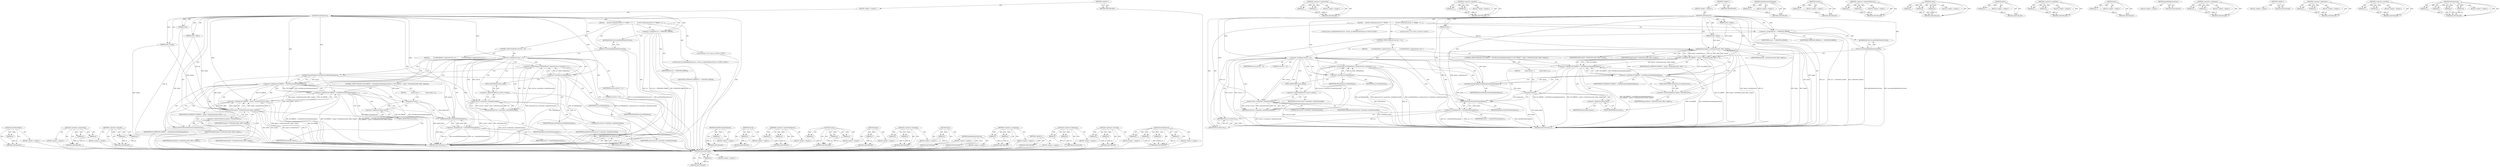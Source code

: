 digraph "setDataSource" {
vulnerable_152 [label=<(METHOD,attachNewPlayer)>];
vulnerable_153 [label=<(PARAM,p1)>];
vulnerable_154 [label=<(BLOCK,&lt;empty&gt;,&lt;empty&gt;)>];
vulnerable_155 [label=<(METHOD_RETURN,ANY)>];
vulnerable_102 [label=<(METHOD,&lt;operator&gt;.greaterThan)>];
vulnerable_103 [label=<(PARAM,p1)>];
vulnerable_104 [label=<(PARAM,p2)>];
vulnerable_105 [label=<(BLOCK,&lt;empty&gt;,&lt;empty&gt;)>];
vulnerable_106 [label=<(METHOD_RETURN,ANY)>];
vulnerable_127 [label=<(METHOD,&lt;operator&gt;.logicalOr)>];
vulnerable_128 [label=<(PARAM,p1)>];
vulnerable_129 [label=<(PARAM,p2)>];
vulnerable_130 [label=<(BLOCK,&lt;empty&gt;,&lt;empty&gt;)>];
vulnerable_131 [label=<(METHOD_RETURN,ANY)>];
vulnerable_6 [label=<(METHOD,&lt;global&gt;)<SUB>1</SUB>>];
vulnerable_7 [label=<(BLOCK,&lt;empty&gt;,&lt;empty&gt;)<SUB>1</SUB>>];
vulnerable_8 [label=<(METHOD,setDataSource)<SUB>1</SUB>>];
vulnerable_9 [label=<(PARAM,int fd)<SUB>1</SUB>>];
vulnerable_10 [label=<(PARAM,int64_t offset)<SUB>1</SUB>>];
vulnerable_11 [label=<(PARAM,int64_t length)<SUB>1</SUB>>];
vulnerable_12 [label=<(BLOCK,{
     ALOGV(&quot;setDataSource(%d, %&quot; PRId64 &quot;, %&quot;...,{
     ALOGV(&quot;setDataSource(%d, %&quot; PRId64 &quot;, %&quot;...)<SUB>3</SUB>>];
vulnerable_13 [label="<(LOCAL,status_t err: status_t)<SUB>5</SUB>>"];
vulnerable_14 [label=<(&lt;operator&gt;.assignment,err = UNKNOWN_ERROR)<SUB>5</SUB>>];
vulnerable_15 [label=<(IDENTIFIER,err,err = UNKNOWN_ERROR)<SUB>5</SUB>>];
vulnerable_16 [label=<(IDENTIFIER,UNKNOWN_ERROR,err = UNKNOWN_ERROR)<SUB>5</SUB>>];
vulnerable_17 [label="<(LOCAL,const sp&lt;IMediaPlayerService&gt; service: sp&lt;IMediaPlayerService&gt;)<SUB>6</SUB>>"];
vulnerable_18 [label=<(service,&amp; service(getMediaPlayerService()))<SUB>6</SUB>>];
vulnerable_19 [label=<(getMediaPlayerService,getMediaPlayerService())<SUB>6</SUB>>];
vulnerable_20 [label=<(CONTROL_STRUCTURE,IF,if (service != 0))<SUB>7</SUB>>];
vulnerable_21 [label=<(&lt;operator&gt;.notEquals,service != 0)<SUB>7</SUB>>];
vulnerable_22 [label=<(IDENTIFIER,service,service != 0)<SUB>7</SUB>>];
vulnerable_23 [label=<(LITERAL,0,service != 0)<SUB>7</SUB>>];
vulnerable_24 [label=<(BLOCK,{
         sp&lt;IMediaPlayer&gt; player(service-&gt;cre...,{
         sp&lt;IMediaPlayer&gt; player(service-&gt;cre...)<SUB>7</SUB>>];
vulnerable_25 [label=<(&lt;operator&gt;.greaterThan,sp&lt;IMediaPlayer&gt; player(service-&gt;create(this, m...)<SUB>8</SUB>>];
vulnerable_26 [label=<(&lt;operator&gt;.lessThan,sp&lt;IMediaPlayer)<SUB>8</SUB>>];
vulnerable_27 [label=<(IDENTIFIER,sp,sp&lt;IMediaPlayer)<SUB>8</SUB>>];
vulnerable_28 [label=<(IDENTIFIER,IMediaPlayer,sp&lt;IMediaPlayer)<SUB>8</SUB>>];
vulnerable_29 [label=<(player,player(service-&gt;create(this, mAudioSessionId)))<SUB>8</SUB>>];
vulnerable_30 [label=<(create,service-&gt;create(this, mAudioSessionId))<SUB>8</SUB>>];
vulnerable_31 [label=<(&lt;operator&gt;.indirectFieldAccess,service-&gt;create)<SUB>8</SUB>>];
vulnerable_32 [label=<(IDENTIFIER,service,service-&gt;create(this, mAudioSessionId))<SUB>8</SUB>>];
vulnerable_33 [label=<(FIELD_IDENTIFIER,create,create)<SUB>8</SUB>>];
vulnerable_34 [label=<(LITERAL,this,service-&gt;create(this, mAudioSessionId))<SUB>8</SUB>>];
vulnerable_35 [label=<(IDENTIFIER,mAudioSessionId,service-&gt;create(this, mAudioSessionId))<SUB>8</SUB>>];
vulnerable_36 [label=<(CONTROL_STRUCTURE,IF,if ((NO_ERROR != doSetRetransmitEndpoint(player)) ||
 (NO_ERROR != player-&gt;setDataSource(fd, offset, length))))<SUB>9</SUB>>];
vulnerable_37 [label=<(&lt;operator&gt;.logicalOr,(NO_ERROR != doSetRetransmitEndpoint(player)) |...)<SUB>9</SUB>>];
vulnerable_38 [label=<(&lt;operator&gt;.notEquals,NO_ERROR != doSetRetransmitEndpoint(player))<SUB>9</SUB>>];
vulnerable_39 [label=<(IDENTIFIER,NO_ERROR,NO_ERROR != doSetRetransmitEndpoint(player))<SUB>9</SUB>>];
vulnerable_40 [label=<(doSetRetransmitEndpoint,doSetRetransmitEndpoint(player))<SUB>9</SUB>>];
vulnerable_41 [label=<(IDENTIFIER,player,doSetRetransmitEndpoint(player))<SUB>9</SUB>>];
vulnerable_42 [label=<(&lt;operator&gt;.notEquals,NO_ERROR != player-&gt;setDataSource(fd, offset, l...)<SUB>10</SUB>>];
vulnerable_43 [label=<(IDENTIFIER,NO_ERROR,NO_ERROR != player-&gt;setDataSource(fd, offset, l...)<SUB>10</SUB>>];
vulnerable_44 [label=<(setDataSource,player-&gt;setDataSource(fd, offset, length))<SUB>10</SUB>>];
vulnerable_45 [label=<(&lt;operator&gt;.indirectFieldAccess,player-&gt;setDataSource)<SUB>10</SUB>>];
vulnerable_46 [label=<(IDENTIFIER,player,player-&gt;setDataSource(fd, offset, length))<SUB>10</SUB>>];
vulnerable_47 [label=<(FIELD_IDENTIFIER,setDataSource,setDataSource)<SUB>10</SUB>>];
vulnerable_48 [label=<(IDENTIFIER,fd,player-&gt;setDataSource(fd, offset, length))<SUB>10</SUB>>];
vulnerable_49 [label=<(IDENTIFIER,offset,player-&gt;setDataSource(fd, offset, length))<SUB>10</SUB>>];
vulnerable_50 [label=<(IDENTIFIER,length,player-&gt;setDataSource(fd, offset, length))<SUB>10</SUB>>];
vulnerable_51 [label=<(BLOCK,{
            player.clear();
 },{
            player.clear();
 })<SUB>10</SUB>>];
vulnerable_52 [label=<(clear,player.clear())<SUB>11</SUB>>];
vulnerable_53 [label=<(&lt;operator&gt;.fieldAccess,player.clear)<SUB>11</SUB>>];
vulnerable_54 [label=<(IDENTIFIER,player,player.clear())<SUB>11</SUB>>];
vulnerable_55 [label=<(FIELD_IDENTIFIER,clear,clear)<SUB>11</SUB>>];
vulnerable_56 [label=<(&lt;operator&gt;.assignment,err = attachNewPlayer(player))<SUB>13</SUB>>];
vulnerable_57 [label=<(IDENTIFIER,err,err = attachNewPlayer(player))<SUB>13</SUB>>];
vulnerable_58 [label=<(attachNewPlayer,attachNewPlayer(player))<SUB>13</SUB>>];
vulnerable_59 [label=<(IDENTIFIER,player,attachNewPlayer(player))<SUB>13</SUB>>];
vulnerable_60 [label=<(RETURN,return err;,return err;)<SUB>15</SUB>>];
vulnerable_61 [label=<(IDENTIFIER,err,return err;)<SUB>15</SUB>>];
vulnerable_62 [label=<(METHOD_RETURN,status_t)<SUB>1</SUB>>];
vulnerable_64 [label=<(METHOD_RETURN,ANY)<SUB>1</SUB>>];
vulnerable_132 [label=<(METHOD,doSetRetransmitEndpoint)>];
vulnerable_133 [label=<(PARAM,p1)>];
vulnerable_134 [label=<(BLOCK,&lt;empty&gt;,&lt;empty&gt;)>];
vulnerable_135 [label=<(METHOD_RETURN,ANY)>];
vulnerable_90 [label=<(METHOD,service)>];
vulnerable_91 [label=<(PARAM,p1)>];
vulnerable_92 [label=<(BLOCK,&lt;empty&gt;,&lt;empty&gt;)>];
vulnerable_93 [label=<(METHOD_RETURN,ANY)>];
vulnerable_122 [label=<(METHOD,&lt;operator&gt;.indirectFieldAccess)>];
vulnerable_123 [label=<(PARAM,p1)>];
vulnerable_124 [label=<(PARAM,p2)>];
vulnerable_125 [label=<(BLOCK,&lt;empty&gt;,&lt;empty&gt;)>];
vulnerable_126 [label=<(METHOD_RETURN,ANY)>];
vulnerable_116 [label=<(METHOD,create)>];
vulnerable_117 [label=<(PARAM,p1)>];
vulnerable_118 [label=<(PARAM,p2)>];
vulnerable_119 [label=<(PARAM,p3)>];
vulnerable_120 [label=<(BLOCK,&lt;empty&gt;,&lt;empty&gt;)>];
vulnerable_121 [label=<(METHOD_RETURN,ANY)>];
vulnerable_112 [label=<(METHOD,player)>];
vulnerable_113 [label=<(PARAM,p1)>];
vulnerable_114 [label=<(BLOCK,&lt;empty&gt;,&lt;empty&gt;)>];
vulnerable_115 [label=<(METHOD_RETURN,ANY)>];
vulnerable_97 [label=<(METHOD,&lt;operator&gt;.notEquals)>];
vulnerable_98 [label=<(PARAM,p1)>];
vulnerable_99 [label=<(PARAM,p2)>];
vulnerable_100 [label=<(BLOCK,&lt;empty&gt;,&lt;empty&gt;)>];
vulnerable_101 [label=<(METHOD_RETURN,ANY)>];
vulnerable_143 [label=<(METHOD,clear)>];
vulnerable_144 [label=<(PARAM,p1)>];
vulnerable_145 [label=<(BLOCK,&lt;empty&gt;,&lt;empty&gt;)>];
vulnerable_146 [label=<(METHOD_RETURN,ANY)>];
vulnerable_94 [label=<(METHOD,getMediaPlayerService)>];
vulnerable_95 [label=<(BLOCK,&lt;empty&gt;,&lt;empty&gt;)>];
vulnerable_96 [label=<(METHOD_RETURN,ANY)>];
vulnerable_85 [label=<(METHOD,&lt;operator&gt;.assignment)>];
vulnerable_86 [label=<(PARAM,p1)>];
vulnerable_87 [label=<(PARAM,p2)>];
vulnerable_88 [label=<(BLOCK,&lt;empty&gt;,&lt;empty&gt;)>];
vulnerable_89 [label=<(METHOD_RETURN,ANY)>];
vulnerable_79 [label=<(METHOD,&lt;global&gt;)<SUB>1</SUB>>];
vulnerable_80 [label=<(BLOCK,&lt;empty&gt;,&lt;empty&gt;)>];
vulnerable_81 [label=<(METHOD_RETURN,ANY)>];
vulnerable_147 [label=<(METHOD,&lt;operator&gt;.fieldAccess)>];
vulnerable_148 [label=<(PARAM,p1)>];
vulnerable_149 [label=<(PARAM,p2)>];
vulnerable_150 [label=<(BLOCK,&lt;empty&gt;,&lt;empty&gt;)>];
vulnerable_151 [label=<(METHOD_RETURN,ANY)>];
vulnerable_107 [label=<(METHOD,&lt;operator&gt;.lessThan)>];
vulnerable_108 [label=<(PARAM,p1)>];
vulnerable_109 [label=<(PARAM,p2)>];
vulnerable_110 [label=<(BLOCK,&lt;empty&gt;,&lt;empty&gt;)>];
vulnerable_111 [label=<(METHOD_RETURN,ANY)>];
vulnerable_136 [label=<(METHOD,setDataSource)>];
vulnerable_137 [label=<(PARAM,p1)>];
vulnerable_138 [label=<(PARAM,p2)>];
vulnerable_139 [label=<(PARAM,p3)>];
vulnerable_140 [label=<(PARAM,p4)>];
vulnerable_141 [label=<(BLOCK,&lt;empty&gt;,&lt;empty&gt;)>];
vulnerable_142 [label=<(METHOD_RETURN,ANY)>];
fixed_152 [label=<(METHOD,attachNewPlayer)>];
fixed_153 [label=<(PARAM,p1)>];
fixed_154 [label=<(BLOCK,&lt;empty&gt;,&lt;empty&gt;)>];
fixed_155 [label=<(METHOD_RETURN,ANY)>];
fixed_102 [label=<(METHOD,&lt;operator&gt;.greaterThan)>];
fixed_103 [label=<(PARAM,p1)>];
fixed_104 [label=<(PARAM,p2)>];
fixed_105 [label=<(BLOCK,&lt;empty&gt;,&lt;empty&gt;)>];
fixed_106 [label=<(METHOD_RETURN,ANY)>];
fixed_127 [label=<(METHOD,&lt;operator&gt;.logicalOr)>];
fixed_128 [label=<(PARAM,p1)>];
fixed_129 [label=<(PARAM,p2)>];
fixed_130 [label=<(BLOCK,&lt;empty&gt;,&lt;empty&gt;)>];
fixed_131 [label=<(METHOD_RETURN,ANY)>];
fixed_6 [label=<(METHOD,&lt;global&gt;)<SUB>1</SUB>>];
fixed_7 [label=<(BLOCK,&lt;empty&gt;,&lt;empty&gt;)<SUB>1</SUB>>];
fixed_8 [label=<(METHOD,setDataSource)<SUB>1</SUB>>];
fixed_9 [label=<(PARAM,int fd)<SUB>1</SUB>>];
fixed_10 [label=<(PARAM,int64_t offset)<SUB>1</SUB>>];
fixed_11 [label=<(PARAM,int64_t length)<SUB>1</SUB>>];
fixed_12 [label=<(BLOCK,{
     ALOGV(&quot;setDataSource(%d, %&quot; PRId64 &quot;, %&quot;...,{
     ALOGV(&quot;setDataSource(%d, %&quot; PRId64 &quot;, %&quot;...)<SUB>3</SUB>>];
fixed_13 [label="<(LOCAL,status_t err: status_t)<SUB>5</SUB>>"];
fixed_14 [label=<(&lt;operator&gt;.assignment,err = UNKNOWN_ERROR)<SUB>5</SUB>>];
fixed_15 [label=<(IDENTIFIER,err,err = UNKNOWN_ERROR)<SUB>5</SUB>>];
fixed_16 [label=<(IDENTIFIER,UNKNOWN_ERROR,err = UNKNOWN_ERROR)<SUB>5</SUB>>];
fixed_17 [label="<(LOCAL,const sp&lt;IMediaPlayerService&gt; service: sp&lt;IMediaPlayerService&gt;)<SUB>6</SUB>>"];
fixed_18 [label=<(service,service(getMediaPlayerService()))<SUB>6</SUB>>];
fixed_19 [label=<(getMediaPlayerService,getMediaPlayerService())<SUB>6</SUB>>];
fixed_20 [label=<(CONTROL_STRUCTURE,IF,if (service != 0))<SUB>7</SUB>>];
fixed_21 [label=<(&lt;operator&gt;.notEquals,service != 0)<SUB>7</SUB>>];
fixed_22 [label=<(IDENTIFIER,service,service != 0)<SUB>7</SUB>>];
fixed_23 [label=<(LITERAL,0,service != 0)<SUB>7</SUB>>];
fixed_24 [label=<(BLOCK,{
         sp&lt;IMediaPlayer&gt; player(service-&gt;cre...,{
         sp&lt;IMediaPlayer&gt; player(service-&gt;cre...)<SUB>7</SUB>>];
fixed_25 [label=<(&lt;operator&gt;.greaterThan,sp&lt;IMediaPlayer&gt; player(service-&gt;create(this, m...)<SUB>8</SUB>>];
fixed_26 [label=<(&lt;operator&gt;.lessThan,sp&lt;IMediaPlayer)<SUB>8</SUB>>];
fixed_27 [label=<(IDENTIFIER,sp,sp&lt;IMediaPlayer)<SUB>8</SUB>>];
fixed_28 [label=<(IDENTIFIER,IMediaPlayer,sp&lt;IMediaPlayer)<SUB>8</SUB>>];
fixed_29 [label=<(player,player(service-&gt;create(this, mAudioSessionId)))<SUB>8</SUB>>];
fixed_30 [label=<(create,service-&gt;create(this, mAudioSessionId))<SUB>8</SUB>>];
fixed_31 [label=<(&lt;operator&gt;.indirectFieldAccess,service-&gt;create)<SUB>8</SUB>>];
fixed_32 [label=<(IDENTIFIER,service,service-&gt;create(this, mAudioSessionId))<SUB>8</SUB>>];
fixed_33 [label=<(FIELD_IDENTIFIER,create,create)<SUB>8</SUB>>];
fixed_34 [label=<(LITERAL,this,service-&gt;create(this, mAudioSessionId))<SUB>8</SUB>>];
fixed_35 [label=<(IDENTIFIER,mAudioSessionId,service-&gt;create(this, mAudioSessionId))<SUB>8</SUB>>];
fixed_36 [label=<(CONTROL_STRUCTURE,IF,if ((NO_ERROR != doSetRetransmitEndpoint(player)) ||
 (NO_ERROR != player-&gt;setDataSource(fd, offset, length))))<SUB>9</SUB>>];
fixed_37 [label=<(&lt;operator&gt;.logicalOr,(NO_ERROR != doSetRetransmitEndpoint(player)) |...)<SUB>9</SUB>>];
fixed_38 [label=<(&lt;operator&gt;.notEquals,NO_ERROR != doSetRetransmitEndpoint(player))<SUB>9</SUB>>];
fixed_39 [label=<(IDENTIFIER,NO_ERROR,NO_ERROR != doSetRetransmitEndpoint(player))<SUB>9</SUB>>];
fixed_40 [label=<(doSetRetransmitEndpoint,doSetRetransmitEndpoint(player))<SUB>9</SUB>>];
fixed_41 [label=<(IDENTIFIER,player,doSetRetransmitEndpoint(player))<SUB>9</SUB>>];
fixed_42 [label=<(&lt;operator&gt;.notEquals,NO_ERROR != player-&gt;setDataSource(fd, offset, l...)<SUB>10</SUB>>];
fixed_43 [label=<(IDENTIFIER,NO_ERROR,NO_ERROR != player-&gt;setDataSource(fd, offset, l...)<SUB>10</SUB>>];
fixed_44 [label=<(setDataSource,player-&gt;setDataSource(fd, offset, length))<SUB>10</SUB>>];
fixed_45 [label=<(&lt;operator&gt;.indirectFieldAccess,player-&gt;setDataSource)<SUB>10</SUB>>];
fixed_46 [label=<(IDENTIFIER,player,player-&gt;setDataSource(fd, offset, length))<SUB>10</SUB>>];
fixed_47 [label=<(FIELD_IDENTIFIER,setDataSource,setDataSource)<SUB>10</SUB>>];
fixed_48 [label=<(IDENTIFIER,fd,player-&gt;setDataSource(fd, offset, length))<SUB>10</SUB>>];
fixed_49 [label=<(IDENTIFIER,offset,player-&gt;setDataSource(fd, offset, length))<SUB>10</SUB>>];
fixed_50 [label=<(IDENTIFIER,length,player-&gt;setDataSource(fd, offset, length))<SUB>10</SUB>>];
fixed_51 [label=<(BLOCK,{
            player.clear();
 },{
            player.clear();
 })<SUB>10</SUB>>];
fixed_52 [label=<(clear,player.clear())<SUB>11</SUB>>];
fixed_53 [label=<(&lt;operator&gt;.fieldAccess,player.clear)<SUB>11</SUB>>];
fixed_54 [label=<(IDENTIFIER,player,player.clear())<SUB>11</SUB>>];
fixed_55 [label=<(FIELD_IDENTIFIER,clear,clear)<SUB>11</SUB>>];
fixed_56 [label=<(&lt;operator&gt;.assignment,err = attachNewPlayer(player))<SUB>13</SUB>>];
fixed_57 [label=<(IDENTIFIER,err,err = attachNewPlayer(player))<SUB>13</SUB>>];
fixed_58 [label=<(attachNewPlayer,attachNewPlayer(player))<SUB>13</SUB>>];
fixed_59 [label=<(IDENTIFIER,player,attachNewPlayer(player))<SUB>13</SUB>>];
fixed_60 [label=<(RETURN,return err;,return err;)<SUB>15</SUB>>];
fixed_61 [label=<(IDENTIFIER,err,return err;)<SUB>15</SUB>>];
fixed_62 [label=<(METHOD_RETURN,status_t)<SUB>1</SUB>>];
fixed_64 [label=<(METHOD_RETURN,ANY)<SUB>1</SUB>>];
fixed_132 [label=<(METHOD,doSetRetransmitEndpoint)>];
fixed_133 [label=<(PARAM,p1)>];
fixed_134 [label=<(BLOCK,&lt;empty&gt;,&lt;empty&gt;)>];
fixed_135 [label=<(METHOD_RETURN,ANY)>];
fixed_90 [label=<(METHOD,service)>];
fixed_91 [label=<(PARAM,p1)>];
fixed_92 [label=<(BLOCK,&lt;empty&gt;,&lt;empty&gt;)>];
fixed_93 [label=<(METHOD_RETURN,ANY)>];
fixed_122 [label=<(METHOD,&lt;operator&gt;.indirectFieldAccess)>];
fixed_123 [label=<(PARAM,p1)>];
fixed_124 [label=<(PARAM,p2)>];
fixed_125 [label=<(BLOCK,&lt;empty&gt;,&lt;empty&gt;)>];
fixed_126 [label=<(METHOD_RETURN,ANY)>];
fixed_116 [label=<(METHOD,create)>];
fixed_117 [label=<(PARAM,p1)>];
fixed_118 [label=<(PARAM,p2)>];
fixed_119 [label=<(PARAM,p3)>];
fixed_120 [label=<(BLOCK,&lt;empty&gt;,&lt;empty&gt;)>];
fixed_121 [label=<(METHOD_RETURN,ANY)>];
fixed_112 [label=<(METHOD,player)>];
fixed_113 [label=<(PARAM,p1)>];
fixed_114 [label=<(BLOCK,&lt;empty&gt;,&lt;empty&gt;)>];
fixed_115 [label=<(METHOD_RETURN,ANY)>];
fixed_97 [label=<(METHOD,&lt;operator&gt;.notEquals)>];
fixed_98 [label=<(PARAM,p1)>];
fixed_99 [label=<(PARAM,p2)>];
fixed_100 [label=<(BLOCK,&lt;empty&gt;,&lt;empty&gt;)>];
fixed_101 [label=<(METHOD_RETURN,ANY)>];
fixed_143 [label=<(METHOD,clear)>];
fixed_144 [label=<(PARAM,p1)>];
fixed_145 [label=<(BLOCK,&lt;empty&gt;,&lt;empty&gt;)>];
fixed_146 [label=<(METHOD_RETURN,ANY)>];
fixed_94 [label=<(METHOD,getMediaPlayerService)>];
fixed_95 [label=<(BLOCK,&lt;empty&gt;,&lt;empty&gt;)>];
fixed_96 [label=<(METHOD_RETURN,ANY)>];
fixed_85 [label=<(METHOD,&lt;operator&gt;.assignment)>];
fixed_86 [label=<(PARAM,p1)>];
fixed_87 [label=<(PARAM,p2)>];
fixed_88 [label=<(BLOCK,&lt;empty&gt;,&lt;empty&gt;)>];
fixed_89 [label=<(METHOD_RETURN,ANY)>];
fixed_79 [label=<(METHOD,&lt;global&gt;)<SUB>1</SUB>>];
fixed_80 [label=<(BLOCK,&lt;empty&gt;,&lt;empty&gt;)>];
fixed_81 [label=<(METHOD_RETURN,ANY)>];
fixed_147 [label=<(METHOD,&lt;operator&gt;.fieldAccess)>];
fixed_148 [label=<(PARAM,p1)>];
fixed_149 [label=<(PARAM,p2)>];
fixed_150 [label=<(BLOCK,&lt;empty&gt;,&lt;empty&gt;)>];
fixed_151 [label=<(METHOD_RETURN,ANY)>];
fixed_107 [label=<(METHOD,&lt;operator&gt;.lessThan)>];
fixed_108 [label=<(PARAM,p1)>];
fixed_109 [label=<(PARAM,p2)>];
fixed_110 [label=<(BLOCK,&lt;empty&gt;,&lt;empty&gt;)>];
fixed_111 [label=<(METHOD_RETURN,ANY)>];
fixed_136 [label=<(METHOD,setDataSource)>];
fixed_137 [label=<(PARAM,p1)>];
fixed_138 [label=<(PARAM,p2)>];
fixed_139 [label=<(PARAM,p3)>];
fixed_140 [label=<(PARAM,p4)>];
fixed_141 [label=<(BLOCK,&lt;empty&gt;,&lt;empty&gt;)>];
fixed_142 [label=<(METHOD_RETURN,ANY)>];
vulnerable_152 -> vulnerable_153  [key=0, label="AST: "];
vulnerable_152 -> vulnerable_153  [key=1, label="DDG: "];
vulnerable_152 -> vulnerable_154  [key=0, label="AST: "];
vulnerable_152 -> vulnerable_155  [key=0, label="AST: "];
vulnerable_152 -> vulnerable_155  [key=1, label="CFG: "];
vulnerable_153 -> vulnerable_155  [key=0, label="DDG: p1"];
vulnerable_154 -> fixed_152  [key=0];
vulnerable_155 -> fixed_152  [key=0];
vulnerable_102 -> vulnerable_103  [key=0, label="AST: "];
vulnerable_102 -> vulnerable_103  [key=1, label="DDG: "];
vulnerable_102 -> vulnerable_105  [key=0, label="AST: "];
vulnerable_102 -> vulnerable_104  [key=0, label="AST: "];
vulnerable_102 -> vulnerable_104  [key=1, label="DDG: "];
vulnerable_102 -> vulnerable_106  [key=0, label="AST: "];
vulnerable_102 -> vulnerable_106  [key=1, label="CFG: "];
vulnerable_103 -> vulnerable_106  [key=0, label="DDG: p1"];
vulnerable_104 -> vulnerable_106  [key=0, label="DDG: p2"];
vulnerable_105 -> fixed_152  [key=0];
vulnerable_106 -> fixed_152  [key=0];
vulnerable_127 -> vulnerable_128  [key=0, label="AST: "];
vulnerable_127 -> vulnerable_128  [key=1, label="DDG: "];
vulnerable_127 -> vulnerable_130  [key=0, label="AST: "];
vulnerable_127 -> vulnerable_129  [key=0, label="AST: "];
vulnerable_127 -> vulnerable_129  [key=1, label="DDG: "];
vulnerable_127 -> vulnerable_131  [key=0, label="AST: "];
vulnerable_127 -> vulnerable_131  [key=1, label="CFG: "];
vulnerable_128 -> vulnerable_131  [key=0, label="DDG: p1"];
vulnerable_129 -> vulnerable_131  [key=0, label="DDG: p2"];
vulnerable_130 -> fixed_152  [key=0];
vulnerable_131 -> fixed_152  [key=0];
vulnerable_6 -> vulnerable_7  [key=0, label="AST: "];
vulnerable_6 -> vulnerable_64  [key=0, label="AST: "];
vulnerable_6 -> vulnerable_64  [key=1, label="CFG: "];
vulnerable_7 -> vulnerable_8  [key=0, label="AST: "];
vulnerable_8 -> vulnerable_9  [key=0, label="AST: "];
vulnerable_8 -> vulnerable_9  [key=1, label="DDG: "];
vulnerable_8 -> vulnerable_10  [key=0, label="AST: "];
vulnerable_8 -> vulnerable_10  [key=1, label="DDG: "];
vulnerable_8 -> vulnerable_11  [key=0, label="AST: "];
vulnerable_8 -> vulnerable_11  [key=1, label="DDG: "];
vulnerable_8 -> vulnerable_12  [key=0, label="AST: "];
vulnerable_8 -> vulnerable_62  [key=0, label="AST: "];
vulnerable_8 -> vulnerable_14  [key=0, label="CFG: "];
vulnerable_8 -> vulnerable_14  [key=1, label="DDG: "];
vulnerable_8 -> vulnerable_18  [key=0, label="DDG: "];
vulnerable_8 -> vulnerable_61  [key=0, label="DDG: "];
vulnerable_8 -> vulnerable_21  [key=0, label="DDG: "];
vulnerable_8 -> vulnerable_26  [key=0, label="DDG: "];
vulnerable_8 -> vulnerable_58  [key=0, label="DDG: "];
vulnerable_8 -> vulnerable_30  [key=0, label="DDG: "];
vulnerable_8 -> vulnerable_38  [key=0, label="DDG: "];
vulnerable_8 -> vulnerable_42  [key=0, label="DDG: "];
vulnerable_8 -> vulnerable_40  [key=0, label="DDG: "];
vulnerable_8 -> vulnerable_44  [key=0, label="DDG: "];
vulnerable_9 -> vulnerable_62  [key=0, label="DDG: fd"];
vulnerable_9 -> vulnerable_44  [key=0, label="DDG: fd"];
vulnerable_10 -> vulnerable_62  [key=0, label="DDG: offset"];
vulnerable_10 -> vulnerable_44  [key=0, label="DDG: offset"];
vulnerable_11 -> vulnerable_62  [key=0, label="DDG: length"];
vulnerable_11 -> vulnerable_44  [key=0, label="DDG: length"];
vulnerable_12 -> vulnerable_13  [key=0, label="AST: "];
vulnerable_12 -> vulnerable_14  [key=0, label="AST: "];
vulnerable_12 -> vulnerable_17  [key=0, label="AST: "];
vulnerable_12 -> vulnerable_18  [key=0, label="AST: "];
vulnerable_12 -> vulnerable_20  [key=0, label="AST: "];
vulnerable_12 -> vulnerable_60  [key=0, label="AST: "];
vulnerable_13 -> fixed_152  [key=0];
vulnerable_14 -> vulnerable_15  [key=0, label="AST: "];
vulnerable_14 -> vulnerable_16  [key=0, label="AST: "];
vulnerable_14 -> vulnerable_19  [key=0, label="CFG: "];
vulnerable_14 -> vulnerable_62  [key=0, label="DDG: err"];
vulnerable_14 -> vulnerable_62  [key=1, label="DDG: err = UNKNOWN_ERROR"];
vulnerable_14 -> vulnerable_62  [key=2, label="DDG: UNKNOWN_ERROR"];
vulnerable_14 -> vulnerable_61  [key=0, label="DDG: err"];
vulnerable_15 -> fixed_152  [key=0];
vulnerable_16 -> fixed_152  [key=0];
vulnerable_17 -> fixed_152  [key=0];
vulnerable_18 -> vulnerable_19  [key=0, label="AST: "];
vulnerable_18 -> vulnerable_21  [key=0, label="CFG: "];
vulnerable_18 -> vulnerable_62  [key=0, label="DDG: getMediaPlayerService()"];
vulnerable_18 -> vulnerable_62  [key=1, label="DDG: &amp; service(getMediaPlayerService())"];
vulnerable_19 -> vulnerable_18  [key=0, label="CFG: "];
vulnerable_20 -> vulnerable_21  [key=0, label="AST: "];
vulnerable_20 -> vulnerable_24  [key=0, label="AST: "];
vulnerable_21 -> vulnerable_22  [key=0, label="AST: "];
vulnerable_21 -> vulnerable_23  [key=0, label="AST: "];
vulnerable_21 -> vulnerable_26  [key=0, label="CFG: "];
vulnerable_21 -> vulnerable_26  [key=1, label="CDG: "];
vulnerable_21 -> vulnerable_60  [key=0, label="CFG: "];
vulnerable_21 -> vulnerable_62  [key=0, label="DDG: service"];
vulnerable_21 -> vulnerable_62  [key=1, label="DDG: service != 0"];
vulnerable_21 -> vulnerable_30  [key=0, label="DDG: service"];
vulnerable_21 -> vulnerable_30  [key=1, label="CDG: "];
vulnerable_21 -> vulnerable_58  [key=0, label="CDG: "];
vulnerable_21 -> vulnerable_33  [key=0, label="CDG: "];
vulnerable_21 -> vulnerable_37  [key=0, label="CDG: "];
vulnerable_21 -> vulnerable_38  [key=0, label="CDG: "];
vulnerable_21 -> vulnerable_25  [key=0, label="CDG: "];
vulnerable_21 -> vulnerable_56  [key=0, label="CDG: "];
vulnerable_21 -> vulnerable_40  [key=0, label="CDG: "];
vulnerable_21 -> vulnerable_29  [key=0, label="CDG: "];
vulnerable_21 -> vulnerable_31  [key=0, label="CDG: "];
vulnerable_22 -> fixed_152  [key=0];
vulnerable_23 -> fixed_152  [key=0];
vulnerable_24 -> vulnerable_25  [key=0, label="AST: "];
vulnerable_24 -> vulnerable_36  [key=0, label="AST: "];
vulnerable_24 -> vulnerable_56  [key=0, label="AST: "];
vulnerable_25 -> vulnerable_26  [key=0, label="AST: "];
vulnerable_25 -> vulnerable_29  [key=0, label="AST: "];
vulnerable_25 -> vulnerable_40  [key=0, label="CFG: "];
vulnerable_25 -> vulnerable_62  [key=0, label="DDG: sp&lt;IMediaPlayer"];
vulnerable_25 -> vulnerable_62  [key=1, label="DDG: player(service-&gt;create(this, mAudioSessionId))"];
vulnerable_25 -> vulnerable_62  [key=2, label="DDG: sp&lt;IMediaPlayer&gt; player(service-&gt;create(this, mAudioSessionId))"];
vulnerable_26 -> vulnerable_27  [key=0, label="AST: "];
vulnerable_26 -> vulnerable_28  [key=0, label="AST: "];
vulnerable_26 -> vulnerable_33  [key=0, label="CFG: "];
vulnerable_26 -> vulnerable_62  [key=0, label="DDG: IMediaPlayer"];
vulnerable_26 -> vulnerable_62  [key=1, label="DDG: sp"];
vulnerable_26 -> vulnerable_25  [key=0, label="DDG: sp"];
vulnerable_26 -> vulnerable_25  [key=1, label="DDG: IMediaPlayer"];
vulnerable_27 -> fixed_152  [key=0];
vulnerable_28 -> fixed_152  [key=0];
vulnerable_29 -> vulnerable_30  [key=0, label="AST: "];
vulnerable_29 -> vulnerable_25  [key=0, label="CFG: "];
vulnerable_29 -> vulnerable_25  [key=1, label="DDG: service-&gt;create(this, mAudioSessionId)"];
vulnerable_29 -> vulnerable_62  [key=0, label="DDG: service-&gt;create(this, mAudioSessionId)"];
vulnerable_30 -> vulnerable_31  [key=0, label="AST: "];
vulnerable_30 -> vulnerable_34  [key=0, label="AST: "];
vulnerable_30 -> vulnerable_35  [key=0, label="AST: "];
vulnerable_30 -> vulnerable_29  [key=0, label="CFG: "];
vulnerable_30 -> vulnerable_29  [key=1, label="DDG: service-&gt;create"];
vulnerable_30 -> vulnerable_29  [key=2, label="DDG: this"];
vulnerable_30 -> vulnerable_29  [key=3, label="DDG: mAudioSessionId"];
vulnerable_30 -> vulnerable_62  [key=0, label="DDG: service-&gt;create"];
vulnerable_30 -> vulnerable_62  [key=1, label="DDG: mAudioSessionId"];
vulnerable_31 -> vulnerable_32  [key=0, label="AST: "];
vulnerable_31 -> vulnerable_33  [key=0, label="AST: "];
vulnerable_31 -> vulnerable_30  [key=0, label="CFG: "];
vulnerable_32 -> fixed_152  [key=0];
vulnerable_33 -> vulnerable_31  [key=0, label="CFG: "];
vulnerable_34 -> fixed_152  [key=0];
vulnerable_35 -> fixed_152  [key=0];
vulnerable_36 -> vulnerable_37  [key=0, label="AST: "];
vulnerable_36 -> vulnerable_51  [key=0, label="AST: "];
vulnerable_37 -> vulnerable_38  [key=0, label="AST: "];
vulnerable_37 -> vulnerable_42  [key=0, label="AST: "];
vulnerable_37 -> vulnerable_55  [key=0, label="CFG: "];
vulnerable_37 -> vulnerable_55  [key=1, label="CDG: "];
vulnerable_37 -> vulnerable_58  [key=0, label="CFG: "];
vulnerable_37 -> vulnerable_62  [key=0, label="DDG: NO_ERROR != doSetRetransmitEndpoint(player)"];
vulnerable_37 -> vulnerable_62  [key=1, label="DDG: NO_ERROR != player-&gt;setDataSource(fd, offset, length)"];
vulnerable_37 -> vulnerable_62  [key=2, label="DDG: (NO_ERROR != doSetRetransmitEndpoint(player)) ||
 (NO_ERROR != player-&gt;setDataSource(fd, offset, length))"];
vulnerable_37 -> vulnerable_52  [key=0, label="CDG: "];
vulnerable_37 -> vulnerable_53  [key=0, label="CDG: "];
vulnerable_38 -> vulnerable_39  [key=0, label="AST: "];
vulnerable_38 -> vulnerable_40  [key=0, label="AST: "];
vulnerable_38 -> vulnerable_37  [key=0, label="CFG: "];
vulnerable_38 -> vulnerable_37  [key=1, label="DDG: NO_ERROR"];
vulnerable_38 -> vulnerable_37  [key=2, label="DDG: doSetRetransmitEndpoint(player)"];
vulnerable_38 -> vulnerable_47  [key=0, label="CFG: "];
vulnerable_38 -> vulnerable_47  [key=1, label="CDG: "];
vulnerable_38 -> vulnerable_62  [key=0, label="DDG: NO_ERROR"];
vulnerable_38 -> vulnerable_62  [key=1, label="DDG: doSetRetransmitEndpoint(player)"];
vulnerable_38 -> vulnerable_42  [key=0, label="DDG: NO_ERROR"];
vulnerable_38 -> vulnerable_42  [key=1, label="CDG: "];
vulnerable_38 -> vulnerable_45  [key=0, label="CDG: "];
vulnerable_38 -> vulnerable_44  [key=0, label="CDG: "];
vulnerable_39 -> fixed_152  [key=0];
vulnerable_40 -> vulnerable_41  [key=0, label="AST: "];
vulnerable_40 -> vulnerable_38  [key=0, label="CFG: "];
vulnerable_40 -> vulnerable_38  [key=1, label="DDG: player"];
vulnerable_40 -> vulnerable_58  [key=0, label="DDG: player"];
vulnerable_40 -> vulnerable_52  [key=0, label="DDG: player"];
vulnerable_40 -> vulnerable_44  [key=0, label="DDG: player"];
vulnerable_41 -> fixed_152  [key=0];
vulnerable_42 -> vulnerable_43  [key=0, label="AST: "];
vulnerable_42 -> vulnerable_44  [key=0, label="AST: "];
vulnerable_42 -> vulnerable_37  [key=0, label="CFG: "];
vulnerable_42 -> vulnerable_37  [key=1, label="DDG: NO_ERROR"];
vulnerable_42 -> vulnerable_37  [key=2, label="DDG: player-&gt;setDataSource(fd, offset, length)"];
vulnerable_42 -> vulnerable_62  [key=0, label="DDG: NO_ERROR"];
vulnerable_42 -> vulnerable_62  [key=1, label="DDG: player-&gt;setDataSource(fd, offset, length)"];
vulnerable_43 -> fixed_152  [key=0];
vulnerable_44 -> vulnerable_45  [key=0, label="AST: "];
vulnerable_44 -> vulnerable_48  [key=0, label="AST: "];
vulnerable_44 -> vulnerable_49  [key=0, label="AST: "];
vulnerable_44 -> vulnerable_50  [key=0, label="AST: "];
vulnerable_44 -> vulnerable_42  [key=0, label="CFG: "];
vulnerable_44 -> vulnerable_42  [key=1, label="DDG: player-&gt;setDataSource"];
vulnerable_44 -> vulnerable_42  [key=2, label="DDG: fd"];
vulnerable_44 -> vulnerable_42  [key=3, label="DDG: offset"];
vulnerable_44 -> vulnerable_42  [key=4, label="DDG: length"];
vulnerable_44 -> vulnerable_62  [key=0, label="DDG: player-&gt;setDataSource"];
vulnerable_44 -> vulnerable_62  [key=1, label="DDG: fd"];
vulnerable_44 -> vulnerable_62  [key=2, label="DDG: offset"];
vulnerable_44 -> vulnerable_62  [key=3, label="DDG: length"];
vulnerable_44 -> vulnerable_58  [key=0, label="DDG: player-&gt;setDataSource"];
vulnerable_45 -> vulnerable_46  [key=0, label="AST: "];
vulnerable_45 -> vulnerable_47  [key=0, label="AST: "];
vulnerable_45 -> vulnerable_44  [key=0, label="CFG: "];
vulnerable_46 -> fixed_152  [key=0];
vulnerable_47 -> vulnerable_45  [key=0, label="CFG: "];
vulnerable_48 -> fixed_152  [key=0];
vulnerable_49 -> fixed_152  [key=0];
vulnerable_50 -> fixed_152  [key=0];
vulnerable_51 -> vulnerable_52  [key=0, label="AST: "];
vulnerable_52 -> vulnerable_53  [key=0, label="AST: "];
vulnerable_52 -> vulnerable_58  [key=0, label="CFG: "];
vulnerable_52 -> vulnerable_58  [key=1, label="DDG: player.clear"];
vulnerable_52 -> vulnerable_62  [key=0, label="DDG: player.clear()"];
vulnerable_53 -> vulnerable_54  [key=0, label="AST: "];
vulnerable_53 -> vulnerable_55  [key=0, label="AST: "];
vulnerable_53 -> vulnerable_52  [key=0, label="CFG: "];
vulnerable_54 -> fixed_152  [key=0];
vulnerable_55 -> vulnerable_53  [key=0, label="CFG: "];
vulnerable_56 -> vulnerable_57  [key=0, label="AST: "];
vulnerable_56 -> vulnerable_58  [key=0, label="AST: "];
vulnerable_56 -> vulnerable_60  [key=0, label="CFG: "];
vulnerable_56 -> vulnerable_62  [key=0, label="DDG: err"];
vulnerable_56 -> vulnerable_62  [key=1, label="DDG: attachNewPlayer(player)"];
vulnerable_56 -> vulnerable_62  [key=2, label="DDG: err = attachNewPlayer(player)"];
vulnerable_56 -> vulnerable_61  [key=0, label="DDG: err"];
vulnerable_57 -> fixed_152  [key=0];
vulnerable_58 -> vulnerable_59  [key=0, label="AST: "];
vulnerable_58 -> vulnerable_56  [key=0, label="CFG: "];
vulnerable_58 -> vulnerable_56  [key=1, label="DDG: player"];
vulnerable_58 -> vulnerable_62  [key=0, label="DDG: player"];
vulnerable_59 -> fixed_152  [key=0];
vulnerable_60 -> vulnerable_61  [key=0, label="AST: "];
vulnerable_60 -> vulnerable_62  [key=0, label="CFG: "];
vulnerable_60 -> vulnerable_62  [key=1, label="DDG: &lt;RET&gt;"];
vulnerable_61 -> vulnerable_60  [key=0, label="DDG: err"];
vulnerable_62 -> fixed_152  [key=0];
vulnerable_64 -> fixed_152  [key=0];
vulnerable_132 -> vulnerable_133  [key=0, label="AST: "];
vulnerable_132 -> vulnerable_133  [key=1, label="DDG: "];
vulnerable_132 -> vulnerable_134  [key=0, label="AST: "];
vulnerable_132 -> vulnerable_135  [key=0, label="AST: "];
vulnerable_132 -> vulnerable_135  [key=1, label="CFG: "];
vulnerable_133 -> vulnerable_135  [key=0, label="DDG: p1"];
vulnerable_134 -> fixed_152  [key=0];
vulnerable_135 -> fixed_152  [key=0];
vulnerable_90 -> vulnerable_91  [key=0, label="AST: "];
vulnerable_90 -> vulnerable_91  [key=1, label="DDG: "];
vulnerable_90 -> vulnerable_92  [key=0, label="AST: "];
vulnerable_90 -> vulnerable_93  [key=0, label="AST: "];
vulnerable_90 -> vulnerable_93  [key=1, label="CFG: "];
vulnerable_91 -> vulnerable_93  [key=0, label="DDG: p1"];
vulnerable_92 -> fixed_152  [key=0];
vulnerable_93 -> fixed_152  [key=0];
vulnerable_122 -> vulnerable_123  [key=0, label="AST: "];
vulnerable_122 -> vulnerable_123  [key=1, label="DDG: "];
vulnerable_122 -> vulnerable_125  [key=0, label="AST: "];
vulnerable_122 -> vulnerable_124  [key=0, label="AST: "];
vulnerable_122 -> vulnerable_124  [key=1, label="DDG: "];
vulnerable_122 -> vulnerable_126  [key=0, label="AST: "];
vulnerable_122 -> vulnerable_126  [key=1, label="CFG: "];
vulnerable_123 -> vulnerable_126  [key=0, label="DDG: p1"];
vulnerable_124 -> vulnerable_126  [key=0, label="DDG: p2"];
vulnerable_125 -> fixed_152  [key=0];
vulnerable_126 -> fixed_152  [key=0];
vulnerable_116 -> vulnerable_117  [key=0, label="AST: "];
vulnerable_116 -> vulnerable_117  [key=1, label="DDG: "];
vulnerable_116 -> vulnerable_120  [key=0, label="AST: "];
vulnerable_116 -> vulnerable_118  [key=0, label="AST: "];
vulnerable_116 -> vulnerable_118  [key=1, label="DDG: "];
vulnerable_116 -> vulnerable_121  [key=0, label="AST: "];
vulnerable_116 -> vulnerable_121  [key=1, label="CFG: "];
vulnerable_116 -> vulnerable_119  [key=0, label="AST: "];
vulnerable_116 -> vulnerable_119  [key=1, label="DDG: "];
vulnerable_117 -> vulnerable_121  [key=0, label="DDG: p1"];
vulnerable_118 -> vulnerable_121  [key=0, label="DDG: p2"];
vulnerable_119 -> vulnerable_121  [key=0, label="DDG: p3"];
vulnerable_120 -> fixed_152  [key=0];
vulnerable_121 -> fixed_152  [key=0];
vulnerable_112 -> vulnerable_113  [key=0, label="AST: "];
vulnerable_112 -> vulnerable_113  [key=1, label="DDG: "];
vulnerable_112 -> vulnerable_114  [key=0, label="AST: "];
vulnerable_112 -> vulnerable_115  [key=0, label="AST: "];
vulnerable_112 -> vulnerable_115  [key=1, label="CFG: "];
vulnerable_113 -> vulnerable_115  [key=0, label="DDG: p1"];
vulnerable_114 -> fixed_152  [key=0];
vulnerable_115 -> fixed_152  [key=0];
vulnerable_97 -> vulnerable_98  [key=0, label="AST: "];
vulnerable_97 -> vulnerable_98  [key=1, label="DDG: "];
vulnerable_97 -> vulnerable_100  [key=0, label="AST: "];
vulnerable_97 -> vulnerable_99  [key=0, label="AST: "];
vulnerable_97 -> vulnerable_99  [key=1, label="DDG: "];
vulnerable_97 -> vulnerable_101  [key=0, label="AST: "];
vulnerable_97 -> vulnerable_101  [key=1, label="CFG: "];
vulnerable_98 -> vulnerable_101  [key=0, label="DDG: p1"];
vulnerable_99 -> vulnerable_101  [key=0, label="DDG: p2"];
vulnerable_100 -> fixed_152  [key=0];
vulnerable_101 -> fixed_152  [key=0];
vulnerable_143 -> vulnerable_144  [key=0, label="AST: "];
vulnerable_143 -> vulnerable_144  [key=1, label="DDG: "];
vulnerable_143 -> vulnerable_145  [key=0, label="AST: "];
vulnerable_143 -> vulnerable_146  [key=0, label="AST: "];
vulnerable_143 -> vulnerable_146  [key=1, label="CFG: "];
vulnerable_144 -> vulnerable_146  [key=0, label="DDG: p1"];
vulnerable_145 -> fixed_152  [key=0];
vulnerable_146 -> fixed_152  [key=0];
vulnerable_94 -> vulnerable_95  [key=0, label="AST: "];
vulnerable_94 -> vulnerable_96  [key=0, label="AST: "];
vulnerable_94 -> vulnerable_96  [key=1, label="CFG: "];
vulnerable_95 -> fixed_152  [key=0];
vulnerable_96 -> fixed_152  [key=0];
vulnerable_85 -> vulnerable_86  [key=0, label="AST: "];
vulnerable_85 -> vulnerable_86  [key=1, label="DDG: "];
vulnerable_85 -> vulnerable_88  [key=0, label="AST: "];
vulnerable_85 -> vulnerable_87  [key=0, label="AST: "];
vulnerable_85 -> vulnerable_87  [key=1, label="DDG: "];
vulnerable_85 -> vulnerable_89  [key=0, label="AST: "];
vulnerable_85 -> vulnerable_89  [key=1, label="CFG: "];
vulnerable_86 -> vulnerable_89  [key=0, label="DDG: p1"];
vulnerable_87 -> vulnerable_89  [key=0, label="DDG: p2"];
vulnerable_88 -> fixed_152  [key=0];
vulnerable_89 -> fixed_152  [key=0];
vulnerable_79 -> vulnerable_80  [key=0, label="AST: "];
vulnerable_79 -> vulnerable_81  [key=0, label="AST: "];
vulnerable_79 -> vulnerable_81  [key=1, label="CFG: "];
vulnerable_80 -> fixed_152  [key=0];
vulnerable_81 -> fixed_152  [key=0];
vulnerable_147 -> vulnerable_148  [key=0, label="AST: "];
vulnerable_147 -> vulnerable_148  [key=1, label="DDG: "];
vulnerable_147 -> vulnerable_150  [key=0, label="AST: "];
vulnerable_147 -> vulnerable_149  [key=0, label="AST: "];
vulnerable_147 -> vulnerable_149  [key=1, label="DDG: "];
vulnerable_147 -> vulnerable_151  [key=0, label="AST: "];
vulnerable_147 -> vulnerable_151  [key=1, label="CFG: "];
vulnerable_148 -> vulnerable_151  [key=0, label="DDG: p1"];
vulnerable_149 -> vulnerable_151  [key=0, label="DDG: p2"];
vulnerable_150 -> fixed_152  [key=0];
vulnerable_151 -> fixed_152  [key=0];
vulnerable_107 -> vulnerable_108  [key=0, label="AST: "];
vulnerable_107 -> vulnerable_108  [key=1, label="DDG: "];
vulnerable_107 -> vulnerable_110  [key=0, label="AST: "];
vulnerable_107 -> vulnerable_109  [key=0, label="AST: "];
vulnerable_107 -> vulnerable_109  [key=1, label="DDG: "];
vulnerable_107 -> vulnerable_111  [key=0, label="AST: "];
vulnerable_107 -> vulnerable_111  [key=1, label="CFG: "];
vulnerable_108 -> vulnerable_111  [key=0, label="DDG: p1"];
vulnerable_109 -> vulnerable_111  [key=0, label="DDG: p2"];
vulnerable_110 -> fixed_152  [key=0];
vulnerable_111 -> fixed_152  [key=0];
vulnerable_136 -> vulnerable_137  [key=0, label="AST: "];
vulnerable_136 -> vulnerable_137  [key=1, label="DDG: "];
vulnerable_136 -> vulnerable_141  [key=0, label="AST: "];
vulnerable_136 -> vulnerable_138  [key=0, label="AST: "];
vulnerable_136 -> vulnerable_138  [key=1, label="DDG: "];
vulnerable_136 -> vulnerable_142  [key=0, label="AST: "];
vulnerable_136 -> vulnerable_142  [key=1, label="CFG: "];
vulnerable_136 -> vulnerable_139  [key=0, label="AST: "];
vulnerable_136 -> vulnerable_139  [key=1, label="DDG: "];
vulnerable_136 -> vulnerable_140  [key=0, label="AST: "];
vulnerable_136 -> vulnerable_140  [key=1, label="DDG: "];
vulnerable_137 -> vulnerable_142  [key=0, label="DDG: p1"];
vulnerable_138 -> vulnerable_142  [key=0, label="DDG: p2"];
vulnerable_139 -> vulnerable_142  [key=0, label="DDG: p3"];
vulnerable_140 -> vulnerable_142  [key=0, label="DDG: p4"];
vulnerable_141 -> fixed_152  [key=0];
vulnerable_142 -> fixed_152  [key=0];
fixed_152 -> fixed_153  [key=0, label="AST: "];
fixed_152 -> fixed_153  [key=1, label="DDG: "];
fixed_152 -> fixed_154  [key=0, label="AST: "];
fixed_152 -> fixed_155  [key=0, label="AST: "];
fixed_152 -> fixed_155  [key=1, label="CFG: "];
fixed_153 -> fixed_155  [key=0, label="DDG: p1"];
fixed_102 -> fixed_103  [key=0, label="AST: "];
fixed_102 -> fixed_103  [key=1, label="DDG: "];
fixed_102 -> fixed_105  [key=0, label="AST: "];
fixed_102 -> fixed_104  [key=0, label="AST: "];
fixed_102 -> fixed_104  [key=1, label="DDG: "];
fixed_102 -> fixed_106  [key=0, label="AST: "];
fixed_102 -> fixed_106  [key=1, label="CFG: "];
fixed_103 -> fixed_106  [key=0, label="DDG: p1"];
fixed_104 -> fixed_106  [key=0, label="DDG: p2"];
fixed_127 -> fixed_128  [key=0, label="AST: "];
fixed_127 -> fixed_128  [key=1, label="DDG: "];
fixed_127 -> fixed_130  [key=0, label="AST: "];
fixed_127 -> fixed_129  [key=0, label="AST: "];
fixed_127 -> fixed_129  [key=1, label="DDG: "];
fixed_127 -> fixed_131  [key=0, label="AST: "];
fixed_127 -> fixed_131  [key=1, label="CFG: "];
fixed_128 -> fixed_131  [key=0, label="DDG: p1"];
fixed_129 -> fixed_131  [key=0, label="DDG: p2"];
fixed_6 -> fixed_7  [key=0, label="AST: "];
fixed_6 -> fixed_64  [key=0, label="AST: "];
fixed_6 -> fixed_64  [key=1, label="CFG: "];
fixed_7 -> fixed_8  [key=0, label="AST: "];
fixed_8 -> fixed_9  [key=0, label="AST: "];
fixed_8 -> fixed_9  [key=1, label="DDG: "];
fixed_8 -> fixed_10  [key=0, label="AST: "];
fixed_8 -> fixed_10  [key=1, label="DDG: "];
fixed_8 -> fixed_11  [key=0, label="AST: "];
fixed_8 -> fixed_11  [key=1, label="DDG: "];
fixed_8 -> fixed_12  [key=0, label="AST: "];
fixed_8 -> fixed_62  [key=0, label="AST: "];
fixed_8 -> fixed_14  [key=0, label="CFG: "];
fixed_8 -> fixed_14  [key=1, label="DDG: "];
fixed_8 -> fixed_18  [key=0, label="DDG: "];
fixed_8 -> fixed_61  [key=0, label="DDG: "];
fixed_8 -> fixed_21  [key=0, label="DDG: "];
fixed_8 -> fixed_26  [key=0, label="DDG: "];
fixed_8 -> fixed_58  [key=0, label="DDG: "];
fixed_8 -> fixed_30  [key=0, label="DDG: "];
fixed_8 -> fixed_38  [key=0, label="DDG: "];
fixed_8 -> fixed_42  [key=0, label="DDG: "];
fixed_8 -> fixed_40  [key=0, label="DDG: "];
fixed_8 -> fixed_44  [key=0, label="DDG: "];
fixed_9 -> fixed_62  [key=0, label="DDG: fd"];
fixed_9 -> fixed_44  [key=0, label="DDG: fd"];
fixed_10 -> fixed_62  [key=0, label="DDG: offset"];
fixed_10 -> fixed_44  [key=0, label="DDG: offset"];
fixed_11 -> fixed_62  [key=0, label="DDG: length"];
fixed_11 -> fixed_44  [key=0, label="DDG: length"];
fixed_12 -> fixed_13  [key=0, label="AST: "];
fixed_12 -> fixed_14  [key=0, label="AST: "];
fixed_12 -> fixed_17  [key=0, label="AST: "];
fixed_12 -> fixed_18  [key=0, label="AST: "];
fixed_12 -> fixed_20  [key=0, label="AST: "];
fixed_12 -> fixed_60  [key=0, label="AST: "];
fixed_14 -> fixed_15  [key=0, label="AST: "];
fixed_14 -> fixed_16  [key=0, label="AST: "];
fixed_14 -> fixed_19  [key=0, label="CFG: "];
fixed_14 -> fixed_62  [key=0, label="DDG: err"];
fixed_14 -> fixed_62  [key=1, label="DDG: err = UNKNOWN_ERROR"];
fixed_14 -> fixed_62  [key=2, label="DDG: UNKNOWN_ERROR"];
fixed_14 -> fixed_61  [key=0, label="DDG: err"];
fixed_18 -> fixed_19  [key=0, label="AST: "];
fixed_18 -> fixed_21  [key=0, label="CFG: "];
fixed_18 -> fixed_62  [key=0, label="DDG: getMediaPlayerService()"];
fixed_18 -> fixed_62  [key=1, label="DDG: service(getMediaPlayerService())"];
fixed_19 -> fixed_18  [key=0, label="CFG: "];
fixed_20 -> fixed_21  [key=0, label="AST: "];
fixed_20 -> fixed_24  [key=0, label="AST: "];
fixed_21 -> fixed_22  [key=0, label="AST: "];
fixed_21 -> fixed_23  [key=0, label="AST: "];
fixed_21 -> fixed_26  [key=0, label="CFG: "];
fixed_21 -> fixed_26  [key=1, label="CDG: "];
fixed_21 -> fixed_60  [key=0, label="CFG: "];
fixed_21 -> fixed_62  [key=0, label="DDG: service"];
fixed_21 -> fixed_62  [key=1, label="DDG: service != 0"];
fixed_21 -> fixed_30  [key=0, label="DDG: service"];
fixed_21 -> fixed_30  [key=1, label="CDG: "];
fixed_21 -> fixed_58  [key=0, label="CDG: "];
fixed_21 -> fixed_33  [key=0, label="CDG: "];
fixed_21 -> fixed_37  [key=0, label="CDG: "];
fixed_21 -> fixed_38  [key=0, label="CDG: "];
fixed_21 -> fixed_25  [key=0, label="CDG: "];
fixed_21 -> fixed_56  [key=0, label="CDG: "];
fixed_21 -> fixed_40  [key=0, label="CDG: "];
fixed_21 -> fixed_29  [key=0, label="CDG: "];
fixed_21 -> fixed_31  [key=0, label="CDG: "];
fixed_24 -> fixed_25  [key=0, label="AST: "];
fixed_24 -> fixed_36  [key=0, label="AST: "];
fixed_24 -> fixed_56  [key=0, label="AST: "];
fixed_25 -> fixed_26  [key=0, label="AST: "];
fixed_25 -> fixed_29  [key=0, label="AST: "];
fixed_25 -> fixed_40  [key=0, label="CFG: "];
fixed_25 -> fixed_62  [key=0, label="DDG: sp&lt;IMediaPlayer"];
fixed_25 -> fixed_62  [key=1, label="DDG: player(service-&gt;create(this, mAudioSessionId))"];
fixed_25 -> fixed_62  [key=2, label="DDG: sp&lt;IMediaPlayer&gt; player(service-&gt;create(this, mAudioSessionId))"];
fixed_26 -> fixed_27  [key=0, label="AST: "];
fixed_26 -> fixed_28  [key=0, label="AST: "];
fixed_26 -> fixed_33  [key=0, label="CFG: "];
fixed_26 -> fixed_62  [key=0, label="DDG: IMediaPlayer"];
fixed_26 -> fixed_62  [key=1, label="DDG: sp"];
fixed_26 -> fixed_25  [key=0, label="DDG: sp"];
fixed_26 -> fixed_25  [key=1, label="DDG: IMediaPlayer"];
fixed_29 -> fixed_30  [key=0, label="AST: "];
fixed_29 -> fixed_25  [key=0, label="CFG: "];
fixed_29 -> fixed_25  [key=1, label="DDG: service-&gt;create(this, mAudioSessionId)"];
fixed_29 -> fixed_62  [key=0, label="DDG: service-&gt;create(this, mAudioSessionId)"];
fixed_30 -> fixed_31  [key=0, label="AST: "];
fixed_30 -> fixed_34  [key=0, label="AST: "];
fixed_30 -> fixed_35  [key=0, label="AST: "];
fixed_30 -> fixed_29  [key=0, label="CFG: "];
fixed_30 -> fixed_29  [key=1, label="DDG: service-&gt;create"];
fixed_30 -> fixed_29  [key=2, label="DDG: this"];
fixed_30 -> fixed_29  [key=3, label="DDG: mAudioSessionId"];
fixed_30 -> fixed_62  [key=0, label="DDG: service-&gt;create"];
fixed_30 -> fixed_62  [key=1, label="DDG: mAudioSessionId"];
fixed_31 -> fixed_32  [key=0, label="AST: "];
fixed_31 -> fixed_33  [key=0, label="AST: "];
fixed_31 -> fixed_30  [key=0, label="CFG: "];
fixed_33 -> fixed_31  [key=0, label="CFG: "];
fixed_36 -> fixed_37  [key=0, label="AST: "];
fixed_36 -> fixed_51  [key=0, label="AST: "];
fixed_37 -> fixed_38  [key=0, label="AST: "];
fixed_37 -> fixed_42  [key=0, label="AST: "];
fixed_37 -> fixed_55  [key=0, label="CFG: "];
fixed_37 -> fixed_55  [key=1, label="CDG: "];
fixed_37 -> fixed_58  [key=0, label="CFG: "];
fixed_37 -> fixed_62  [key=0, label="DDG: NO_ERROR != doSetRetransmitEndpoint(player)"];
fixed_37 -> fixed_62  [key=1, label="DDG: NO_ERROR != player-&gt;setDataSource(fd, offset, length)"];
fixed_37 -> fixed_62  [key=2, label="DDG: (NO_ERROR != doSetRetransmitEndpoint(player)) ||
 (NO_ERROR != player-&gt;setDataSource(fd, offset, length))"];
fixed_37 -> fixed_52  [key=0, label="CDG: "];
fixed_37 -> fixed_53  [key=0, label="CDG: "];
fixed_38 -> fixed_39  [key=0, label="AST: "];
fixed_38 -> fixed_40  [key=0, label="AST: "];
fixed_38 -> fixed_37  [key=0, label="CFG: "];
fixed_38 -> fixed_37  [key=1, label="DDG: NO_ERROR"];
fixed_38 -> fixed_37  [key=2, label="DDG: doSetRetransmitEndpoint(player)"];
fixed_38 -> fixed_47  [key=0, label="CFG: "];
fixed_38 -> fixed_47  [key=1, label="CDG: "];
fixed_38 -> fixed_62  [key=0, label="DDG: NO_ERROR"];
fixed_38 -> fixed_62  [key=1, label="DDG: doSetRetransmitEndpoint(player)"];
fixed_38 -> fixed_42  [key=0, label="DDG: NO_ERROR"];
fixed_38 -> fixed_42  [key=1, label="CDG: "];
fixed_38 -> fixed_45  [key=0, label="CDG: "];
fixed_38 -> fixed_44  [key=0, label="CDG: "];
fixed_40 -> fixed_41  [key=0, label="AST: "];
fixed_40 -> fixed_38  [key=0, label="CFG: "];
fixed_40 -> fixed_38  [key=1, label="DDG: player"];
fixed_40 -> fixed_58  [key=0, label="DDG: player"];
fixed_40 -> fixed_52  [key=0, label="DDG: player"];
fixed_40 -> fixed_44  [key=0, label="DDG: player"];
fixed_42 -> fixed_43  [key=0, label="AST: "];
fixed_42 -> fixed_44  [key=0, label="AST: "];
fixed_42 -> fixed_37  [key=0, label="CFG: "];
fixed_42 -> fixed_37  [key=1, label="DDG: NO_ERROR"];
fixed_42 -> fixed_37  [key=2, label="DDG: player-&gt;setDataSource(fd, offset, length)"];
fixed_42 -> fixed_62  [key=0, label="DDG: NO_ERROR"];
fixed_42 -> fixed_62  [key=1, label="DDG: player-&gt;setDataSource(fd, offset, length)"];
fixed_44 -> fixed_45  [key=0, label="AST: "];
fixed_44 -> fixed_48  [key=0, label="AST: "];
fixed_44 -> fixed_49  [key=0, label="AST: "];
fixed_44 -> fixed_50  [key=0, label="AST: "];
fixed_44 -> fixed_42  [key=0, label="CFG: "];
fixed_44 -> fixed_42  [key=1, label="DDG: player-&gt;setDataSource"];
fixed_44 -> fixed_42  [key=2, label="DDG: fd"];
fixed_44 -> fixed_42  [key=3, label="DDG: offset"];
fixed_44 -> fixed_42  [key=4, label="DDG: length"];
fixed_44 -> fixed_62  [key=0, label="DDG: player-&gt;setDataSource"];
fixed_44 -> fixed_62  [key=1, label="DDG: fd"];
fixed_44 -> fixed_62  [key=2, label="DDG: offset"];
fixed_44 -> fixed_62  [key=3, label="DDG: length"];
fixed_44 -> fixed_58  [key=0, label="DDG: player-&gt;setDataSource"];
fixed_45 -> fixed_46  [key=0, label="AST: "];
fixed_45 -> fixed_47  [key=0, label="AST: "];
fixed_45 -> fixed_44  [key=0, label="CFG: "];
fixed_47 -> fixed_45  [key=0, label="CFG: "];
fixed_51 -> fixed_52  [key=0, label="AST: "];
fixed_52 -> fixed_53  [key=0, label="AST: "];
fixed_52 -> fixed_58  [key=0, label="CFG: "];
fixed_52 -> fixed_58  [key=1, label="DDG: player.clear"];
fixed_52 -> fixed_62  [key=0, label="DDG: player.clear()"];
fixed_53 -> fixed_54  [key=0, label="AST: "];
fixed_53 -> fixed_55  [key=0, label="AST: "];
fixed_53 -> fixed_52  [key=0, label="CFG: "];
fixed_55 -> fixed_53  [key=0, label="CFG: "];
fixed_56 -> fixed_57  [key=0, label="AST: "];
fixed_56 -> fixed_58  [key=0, label="AST: "];
fixed_56 -> fixed_60  [key=0, label="CFG: "];
fixed_56 -> fixed_62  [key=0, label="DDG: err"];
fixed_56 -> fixed_62  [key=1, label="DDG: attachNewPlayer(player)"];
fixed_56 -> fixed_62  [key=2, label="DDG: err = attachNewPlayer(player)"];
fixed_56 -> fixed_61  [key=0, label="DDG: err"];
fixed_58 -> fixed_59  [key=0, label="AST: "];
fixed_58 -> fixed_56  [key=0, label="CFG: "];
fixed_58 -> fixed_56  [key=1, label="DDG: player"];
fixed_58 -> fixed_62  [key=0, label="DDG: player"];
fixed_60 -> fixed_61  [key=0, label="AST: "];
fixed_60 -> fixed_62  [key=0, label="CFG: "];
fixed_60 -> fixed_62  [key=1, label="DDG: &lt;RET&gt;"];
fixed_61 -> fixed_60  [key=0, label="DDG: err"];
fixed_132 -> fixed_133  [key=0, label="AST: "];
fixed_132 -> fixed_133  [key=1, label="DDG: "];
fixed_132 -> fixed_134  [key=0, label="AST: "];
fixed_132 -> fixed_135  [key=0, label="AST: "];
fixed_132 -> fixed_135  [key=1, label="CFG: "];
fixed_133 -> fixed_135  [key=0, label="DDG: p1"];
fixed_90 -> fixed_91  [key=0, label="AST: "];
fixed_90 -> fixed_91  [key=1, label="DDG: "];
fixed_90 -> fixed_92  [key=0, label="AST: "];
fixed_90 -> fixed_93  [key=0, label="AST: "];
fixed_90 -> fixed_93  [key=1, label="CFG: "];
fixed_91 -> fixed_93  [key=0, label="DDG: p1"];
fixed_122 -> fixed_123  [key=0, label="AST: "];
fixed_122 -> fixed_123  [key=1, label="DDG: "];
fixed_122 -> fixed_125  [key=0, label="AST: "];
fixed_122 -> fixed_124  [key=0, label="AST: "];
fixed_122 -> fixed_124  [key=1, label="DDG: "];
fixed_122 -> fixed_126  [key=0, label="AST: "];
fixed_122 -> fixed_126  [key=1, label="CFG: "];
fixed_123 -> fixed_126  [key=0, label="DDG: p1"];
fixed_124 -> fixed_126  [key=0, label="DDG: p2"];
fixed_116 -> fixed_117  [key=0, label="AST: "];
fixed_116 -> fixed_117  [key=1, label="DDG: "];
fixed_116 -> fixed_120  [key=0, label="AST: "];
fixed_116 -> fixed_118  [key=0, label="AST: "];
fixed_116 -> fixed_118  [key=1, label="DDG: "];
fixed_116 -> fixed_121  [key=0, label="AST: "];
fixed_116 -> fixed_121  [key=1, label="CFG: "];
fixed_116 -> fixed_119  [key=0, label="AST: "];
fixed_116 -> fixed_119  [key=1, label="DDG: "];
fixed_117 -> fixed_121  [key=0, label="DDG: p1"];
fixed_118 -> fixed_121  [key=0, label="DDG: p2"];
fixed_119 -> fixed_121  [key=0, label="DDG: p3"];
fixed_112 -> fixed_113  [key=0, label="AST: "];
fixed_112 -> fixed_113  [key=1, label="DDG: "];
fixed_112 -> fixed_114  [key=0, label="AST: "];
fixed_112 -> fixed_115  [key=0, label="AST: "];
fixed_112 -> fixed_115  [key=1, label="CFG: "];
fixed_113 -> fixed_115  [key=0, label="DDG: p1"];
fixed_97 -> fixed_98  [key=0, label="AST: "];
fixed_97 -> fixed_98  [key=1, label="DDG: "];
fixed_97 -> fixed_100  [key=0, label="AST: "];
fixed_97 -> fixed_99  [key=0, label="AST: "];
fixed_97 -> fixed_99  [key=1, label="DDG: "];
fixed_97 -> fixed_101  [key=0, label="AST: "];
fixed_97 -> fixed_101  [key=1, label="CFG: "];
fixed_98 -> fixed_101  [key=0, label="DDG: p1"];
fixed_99 -> fixed_101  [key=0, label="DDG: p2"];
fixed_143 -> fixed_144  [key=0, label="AST: "];
fixed_143 -> fixed_144  [key=1, label="DDG: "];
fixed_143 -> fixed_145  [key=0, label="AST: "];
fixed_143 -> fixed_146  [key=0, label="AST: "];
fixed_143 -> fixed_146  [key=1, label="CFG: "];
fixed_144 -> fixed_146  [key=0, label="DDG: p1"];
fixed_94 -> fixed_95  [key=0, label="AST: "];
fixed_94 -> fixed_96  [key=0, label="AST: "];
fixed_94 -> fixed_96  [key=1, label="CFG: "];
fixed_85 -> fixed_86  [key=0, label="AST: "];
fixed_85 -> fixed_86  [key=1, label="DDG: "];
fixed_85 -> fixed_88  [key=0, label="AST: "];
fixed_85 -> fixed_87  [key=0, label="AST: "];
fixed_85 -> fixed_87  [key=1, label="DDG: "];
fixed_85 -> fixed_89  [key=0, label="AST: "];
fixed_85 -> fixed_89  [key=1, label="CFG: "];
fixed_86 -> fixed_89  [key=0, label="DDG: p1"];
fixed_87 -> fixed_89  [key=0, label="DDG: p2"];
fixed_79 -> fixed_80  [key=0, label="AST: "];
fixed_79 -> fixed_81  [key=0, label="AST: "];
fixed_79 -> fixed_81  [key=1, label="CFG: "];
fixed_147 -> fixed_148  [key=0, label="AST: "];
fixed_147 -> fixed_148  [key=1, label="DDG: "];
fixed_147 -> fixed_150  [key=0, label="AST: "];
fixed_147 -> fixed_149  [key=0, label="AST: "];
fixed_147 -> fixed_149  [key=1, label="DDG: "];
fixed_147 -> fixed_151  [key=0, label="AST: "];
fixed_147 -> fixed_151  [key=1, label="CFG: "];
fixed_148 -> fixed_151  [key=0, label="DDG: p1"];
fixed_149 -> fixed_151  [key=0, label="DDG: p2"];
fixed_107 -> fixed_108  [key=0, label="AST: "];
fixed_107 -> fixed_108  [key=1, label="DDG: "];
fixed_107 -> fixed_110  [key=0, label="AST: "];
fixed_107 -> fixed_109  [key=0, label="AST: "];
fixed_107 -> fixed_109  [key=1, label="DDG: "];
fixed_107 -> fixed_111  [key=0, label="AST: "];
fixed_107 -> fixed_111  [key=1, label="CFG: "];
fixed_108 -> fixed_111  [key=0, label="DDG: p1"];
fixed_109 -> fixed_111  [key=0, label="DDG: p2"];
fixed_136 -> fixed_137  [key=0, label="AST: "];
fixed_136 -> fixed_137  [key=1, label="DDG: "];
fixed_136 -> fixed_141  [key=0, label="AST: "];
fixed_136 -> fixed_138  [key=0, label="AST: "];
fixed_136 -> fixed_138  [key=1, label="DDG: "];
fixed_136 -> fixed_142  [key=0, label="AST: "];
fixed_136 -> fixed_142  [key=1, label="CFG: "];
fixed_136 -> fixed_139  [key=0, label="AST: "];
fixed_136 -> fixed_139  [key=1, label="DDG: "];
fixed_136 -> fixed_140  [key=0, label="AST: "];
fixed_136 -> fixed_140  [key=1, label="DDG: "];
fixed_137 -> fixed_142  [key=0, label="DDG: p1"];
fixed_138 -> fixed_142  [key=0, label="DDG: p2"];
fixed_139 -> fixed_142  [key=0, label="DDG: p3"];
fixed_140 -> fixed_142  [key=0, label="DDG: p4"];
}
